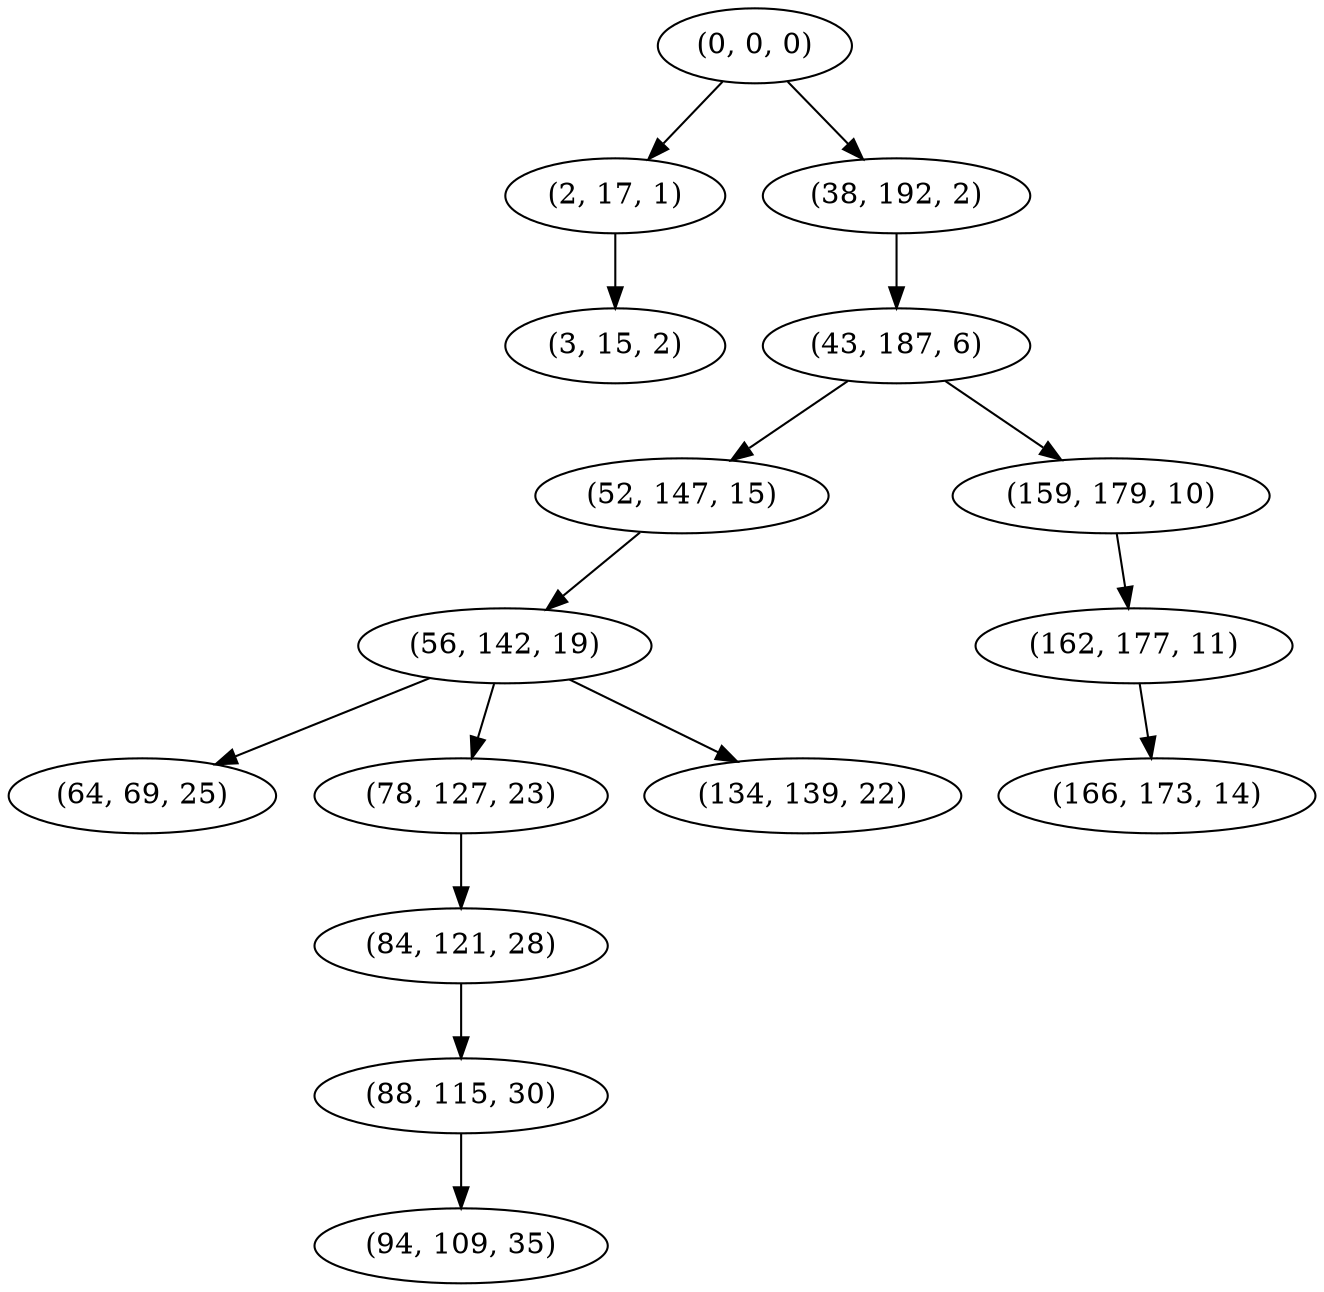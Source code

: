 digraph tree {
    "(0, 0, 0)";
    "(2, 17, 1)";
    "(3, 15, 2)";
    "(38, 192, 2)";
    "(43, 187, 6)";
    "(52, 147, 15)";
    "(56, 142, 19)";
    "(64, 69, 25)";
    "(78, 127, 23)";
    "(84, 121, 28)";
    "(88, 115, 30)";
    "(94, 109, 35)";
    "(134, 139, 22)";
    "(159, 179, 10)";
    "(162, 177, 11)";
    "(166, 173, 14)";
    "(0, 0, 0)" -> "(2, 17, 1)";
    "(0, 0, 0)" -> "(38, 192, 2)";
    "(2, 17, 1)" -> "(3, 15, 2)";
    "(38, 192, 2)" -> "(43, 187, 6)";
    "(43, 187, 6)" -> "(52, 147, 15)";
    "(43, 187, 6)" -> "(159, 179, 10)";
    "(52, 147, 15)" -> "(56, 142, 19)";
    "(56, 142, 19)" -> "(64, 69, 25)";
    "(56, 142, 19)" -> "(78, 127, 23)";
    "(56, 142, 19)" -> "(134, 139, 22)";
    "(78, 127, 23)" -> "(84, 121, 28)";
    "(84, 121, 28)" -> "(88, 115, 30)";
    "(88, 115, 30)" -> "(94, 109, 35)";
    "(159, 179, 10)" -> "(162, 177, 11)";
    "(162, 177, 11)" -> "(166, 173, 14)";
}
